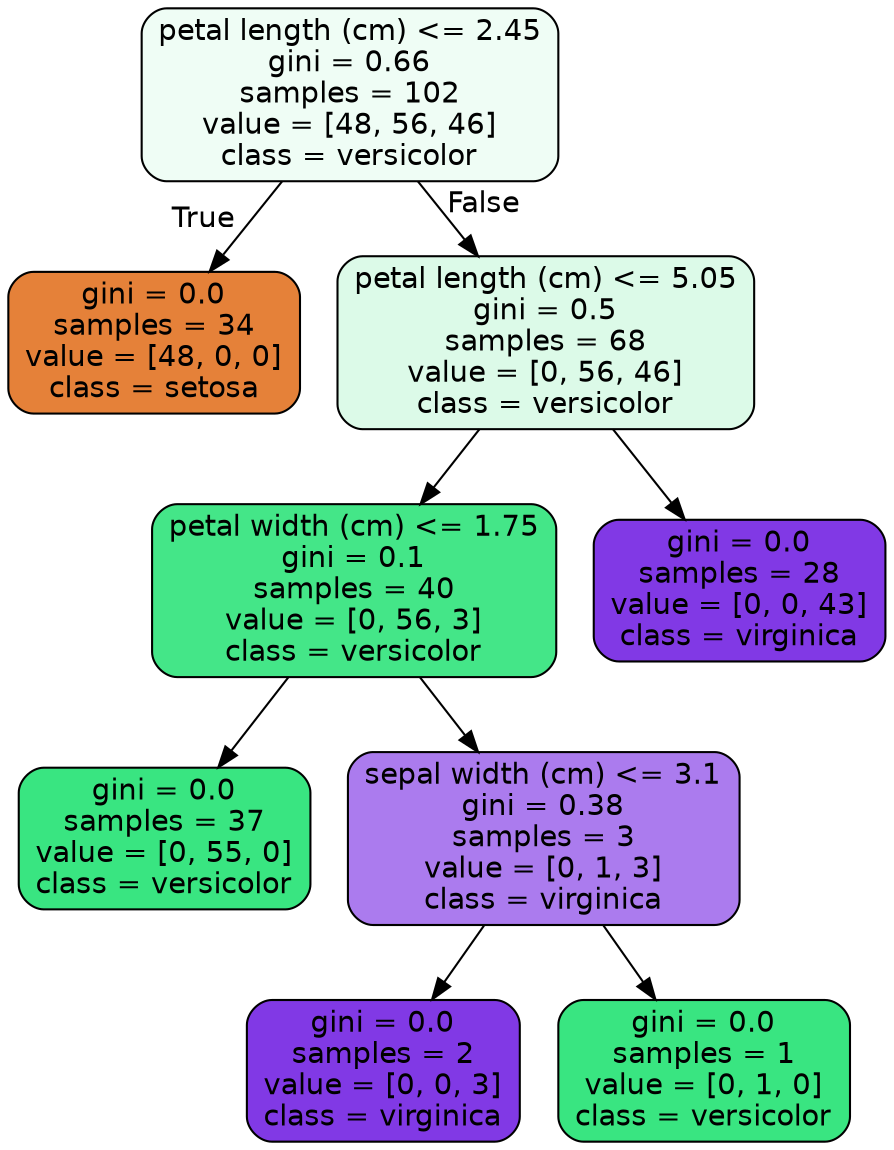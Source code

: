 digraph Tree {
node [shape=box, style="filled, rounded", color="black", fontname=helvetica] ;
edge [fontname=helvetica] ;
0 [label="petal length (cm) <= 2.45\ngini = 0.66\nsamples = 102\nvalue = [48, 56, 46]\nclass = versicolor", fillcolor="#effdf5"] ;
1 [label="gini = 0.0\nsamples = 34\nvalue = [48, 0, 0]\nclass = setosa", fillcolor="#e58139"] ;
0 -> 1 [labeldistance=2.5, labelangle=45, headlabel="True"] ;
2 [label="petal length (cm) <= 5.05\ngini = 0.5\nsamples = 68\nvalue = [0, 56, 46]\nclass = versicolor", fillcolor="#dcfae8"] ;
0 -> 2 [labeldistance=2.5, labelangle=-45, headlabel="False"] ;
3 [label="petal width (cm) <= 1.75\ngini = 0.1\nsamples = 40\nvalue = [0, 56, 3]\nclass = versicolor", fillcolor="#44e688"] ;
2 -> 3 ;
4 [label="gini = 0.0\nsamples = 37\nvalue = [0, 55, 0]\nclass = versicolor", fillcolor="#39e581"] ;
3 -> 4 ;
5 [label="sepal width (cm) <= 3.1\ngini = 0.38\nsamples = 3\nvalue = [0, 1, 3]\nclass = virginica", fillcolor="#ab7bee"] ;
3 -> 5 ;
6 [label="gini = 0.0\nsamples = 2\nvalue = [0, 0, 3]\nclass = virginica", fillcolor="#8139e5"] ;
5 -> 6 ;
7 [label="gini = 0.0\nsamples = 1\nvalue = [0, 1, 0]\nclass = versicolor", fillcolor="#39e581"] ;
5 -> 7 ;
8 [label="gini = 0.0\nsamples = 28\nvalue = [0, 0, 43]\nclass = virginica", fillcolor="#8139e5"] ;
2 -> 8 ;
}